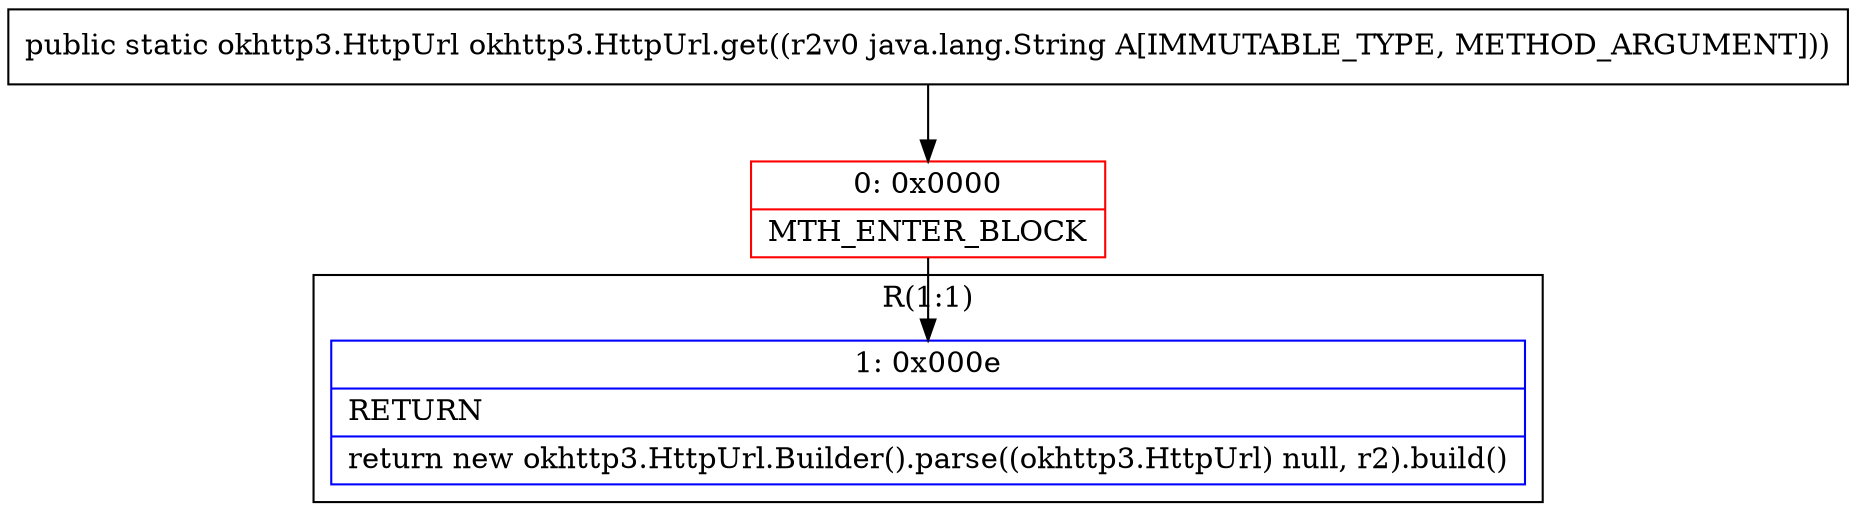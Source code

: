 digraph "CFG forokhttp3.HttpUrl.get(Ljava\/lang\/String;)Lokhttp3\/HttpUrl;" {
subgraph cluster_Region_1731716446 {
label = "R(1:1)";
node [shape=record,color=blue];
Node_1 [shape=record,label="{1\:\ 0x000e|RETURN\l|return new okhttp3.HttpUrl.Builder().parse((okhttp3.HttpUrl) null, r2).build()\l}"];
}
Node_0 [shape=record,color=red,label="{0\:\ 0x0000|MTH_ENTER_BLOCK\l}"];
MethodNode[shape=record,label="{public static okhttp3.HttpUrl okhttp3.HttpUrl.get((r2v0 java.lang.String A[IMMUTABLE_TYPE, METHOD_ARGUMENT])) }"];
MethodNode -> Node_0;
Node_0 -> Node_1;
}

